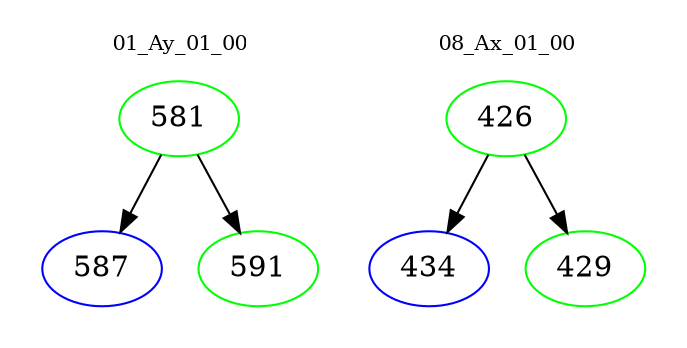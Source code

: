 digraph{
subgraph cluster_0 {
color = white
label = "01_Ay_01_00";
fontsize=10;
T0_581 [label="581", color="green"]
T0_581 -> T0_587 [color="black"]
T0_587 [label="587", color="blue"]
T0_581 -> T0_591 [color="black"]
T0_591 [label="591", color="green"]
}
subgraph cluster_1 {
color = white
label = "08_Ax_01_00";
fontsize=10;
T1_426 [label="426", color="green"]
T1_426 -> T1_434 [color="black"]
T1_434 [label="434", color="blue"]
T1_426 -> T1_429 [color="black"]
T1_429 [label="429", color="green"]
}
}
